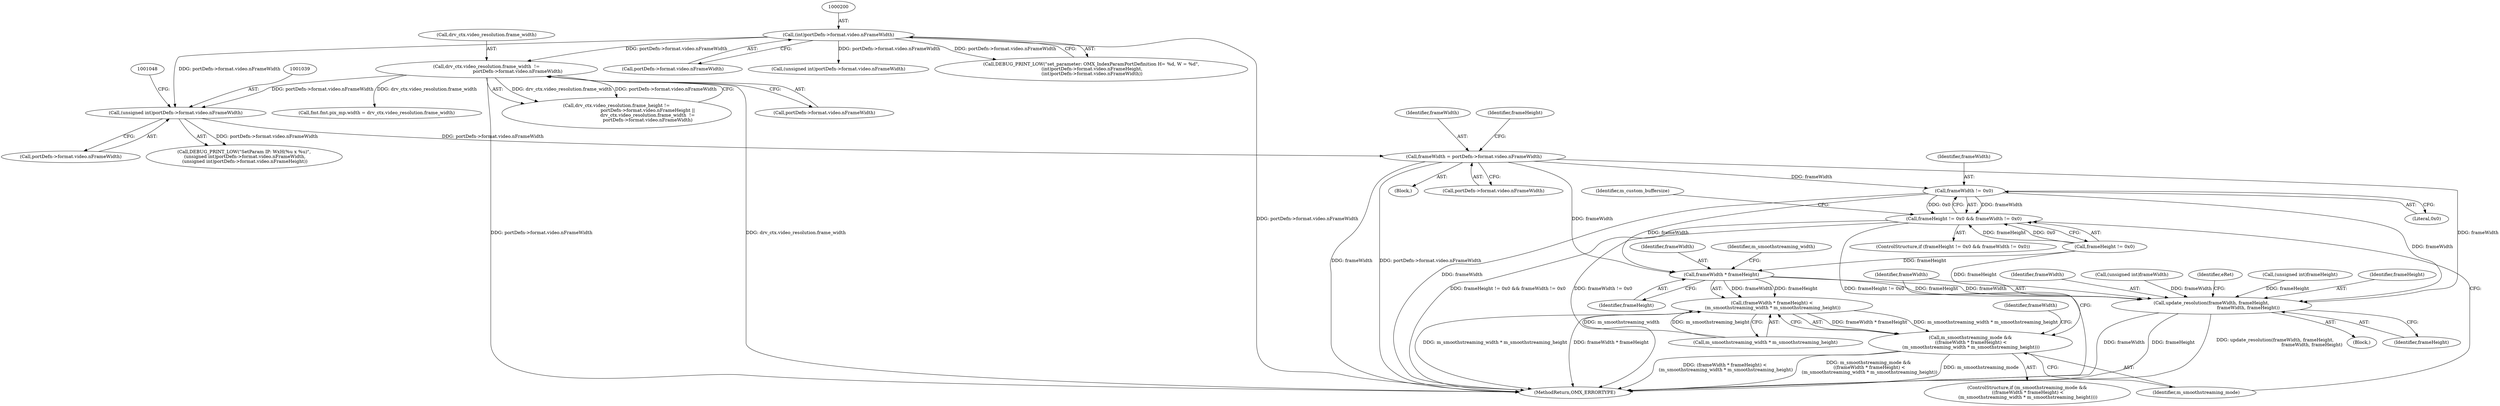 digraph "0_Android_46e305be6e670a5a0041b0b4861122a0f1aabefa_2@pointer" {
"1001060" [label="(Call,frameWidth = portDefn->format.video.nFrameWidth)"];
"1001038" [label="(Call,(unsigned int)portDefn->format.video.nFrameWidth)"];
"1000199" [label="(Call,(int)portDefn->format.video.nFrameWidth)"];
"1001022" [label="(Call,drv_ctx.video_resolution.frame_width  !=\n                                           portDefn->format.video.nFrameWidth)"];
"1001084" [label="(Call,frameWidth != 0x0)"];
"1001080" [label="(Call,frameHeight != 0x0 && frameWidth != 0x0)"];
"1001092" [label="(Call,frameWidth * frameHeight)"];
"1001091" [label="(Call,(frameWidth * frameHeight) <\n (m_smoothstreaming_width * m_smoothstreaming_height))"];
"1001089" [label="(Call,m_smoothstreaming_mode &&\n ((frameWidth * frameHeight) <\n (m_smoothstreaming_width * m_smoothstreaming_height)))"];
"1001113" [label="(Call,update_resolution(frameWidth, frameHeight,\n                                                   frameWidth, frameHeight))"];
"1001100" [label="(Identifier,frameWidth)"];
"1001094" [label="(Identifier,frameHeight)"];
"1001092" [label="(Call,frameWidth * frameHeight)"];
"1001087" [label="(Block,)"];
"1001081" [label="(Call,frameHeight != 0x0)"];
"1001089" [label="(Call,m_smoothstreaming_mode &&\n ((frameWidth * frameHeight) <\n (m_smoothstreaming_width * m_smoothstreaming_height)))"];
"1001116" [label="(Identifier,frameWidth)"];
"1001080" [label="(Call,frameHeight != 0x0 && frameWidth != 0x0)"];
"1001107" [label="(Call,(unsigned int)frameWidth)"];
"1001117" [label="(Identifier,frameHeight)"];
"1001114" [label="(Identifier,frameWidth)"];
"1001119" [label="(Identifier,eRet)"];
"1001061" [label="(Identifier,frameWidth)"];
"1001028" [label="(Call,portDefn->format.video.nFrameWidth)"];
"1001110" [label="(Call,(unsigned int)frameHeight)"];
"1001091" [label="(Call,(frameWidth * frameHeight) <\n (m_smoothstreaming_width * m_smoothstreaming_height))"];
"1001060" [label="(Call,frameWidth = portDefn->format.video.nFrameWidth)"];
"1001040" [label="(Call,portDefn->format.video.nFrameWidth)"];
"1001062" [label="(Call,portDefn->format.video.nFrameWidth)"];
"1001079" [label="(ControlStructure,if (frameHeight != 0x0 && frameWidth != 0x0))"];
"1000201" [label="(Call,portDefn->format.video.nFrameWidth)"];
"1000236" [label="(Call,(unsigned int)portDefn->format.video.nFrameWidth)"];
"1001038" [label="(Call,(unsigned int)portDefn->format.video.nFrameWidth)"];
"1001095" [label="(Call,m_smoothstreaming_width * m_smoothstreaming_height)"];
"1001008" [label="(Call,drv_ctx.video_resolution.frame_height !=\n                                           portDefn->format.video.nFrameHeight ||\n                                           drv_ctx.video_resolution.frame_width  !=\n                                           portDefn->format.video.nFrameWidth)"];
"1001096" [label="(Identifier,m_smoothstreaming_width)"];
"1001085" [label="(Identifier,frameWidth)"];
"1001113" [label="(Call,update_resolution(frameWidth, frameHeight,\n                                                   frameWidth, frameHeight))"];
"1001071" [label="(Identifier,frameHeight)"];
"1001088" [label="(ControlStructure,if (m_smoothstreaming_mode &&\n ((frameWidth * frameHeight) <\n (m_smoothstreaming_width * m_smoothstreaming_height))))"];
"1001023" [label="(Call,drv_ctx.video_resolution.frame_width)"];
"1001148" [label="(Call,fmt.fmt.pix_mp.width = drv_ctx.video_resolution.frame_width)"];
"1001090" [label="(Identifier,m_smoothstreaming_mode)"];
"1001086" [label="(Literal,0x0)"];
"1001218" [label="(Identifier,m_custom_buffersize)"];
"1001036" [label="(Call,DEBUG_PRINT_LOW(\"SetParam IP: WxH(%u x %u)\",\n (unsigned int)portDefn->format.video.nFrameWidth,\n (unsigned int)portDefn->format.video.nFrameHeight))"];
"1001115" [label="(Identifier,frameHeight)"];
"1000188" [label="(Call,DEBUG_PRINT_LOW(\"set_parameter: OMX_IndexParamPortDefinition H= %d, W = %d\",\n (int)portDefn->format.video.nFrameHeight,\n (int)portDefn->format.video.nFrameWidth))"];
"1001022" [label="(Call,drv_ctx.video_resolution.frame_width  !=\n                                           portDefn->format.video.nFrameWidth)"];
"1003158" [label="(MethodReturn,OMX_ERRORTYPE)"];
"1001035" [label="(Block,)"];
"1001093" [label="(Identifier,frameWidth)"];
"1000199" [label="(Call,(int)portDefn->format.video.nFrameWidth)"];
"1001084" [label="(Call,frameWidth != 0x0)"];
"1001060" -> "1001035"  [label="AST: "];
"1001060" -> "1001062"  [label="CFG: "];
"1001061" -> "1001060"  [label="AST: "];
"1001062" -> "1001060"  [label="AST: "];
"1001071" -> "1001060"  [label="CFG: "];
"1001060" -> "1003158"  [label="DDG: portDefn->format.video.nFrameWidth"];
"1001060" -> "1003158"  [label="DDG: frameWidth"];
"1001038" -> "1001060"  [label="DDG: portDefn->format.video.nFrameWidth"];
"1001060" -> "1001084"  [label="DDG: frameWidth"];
"1001060" -> "1001092"  [label="DDG: frameWidth"];
"1001060" -> "1001113"  [label="DDG: frameWidth"];
"1001038" -> "1001036"  [label="AST: "];
"1001038" -> "1001040"  [label="CFG: "];
"1001039" -> "1001038"  [label="AST: "];
"1001040" -> "1001038"  [label="AST: "];
"1001048" -> "1001038"  [label="CFG: "];
"1001038" -> "1001036"  [label="DDG: portDefn->format.video.nFrameWidth"];
"1000199" -> "1001038"  [label="DDG: portDefn->format.video.nFrameWidth"];
"1001022" -> "1001038"  [label="DDG: portDefn->format.video.nFrameWidth"];
"1000199" -> "1000188"  [label="AST: "];
"1000199" -> "1000201"  [label="CFG: "];
"1000200" -> "1000199"  [label="AST: "];
"1000201" -> "1000199"  [label="AST: "];
"1000188" -> "1000199"  [label="CFG: "];
"1000199" -> "1003158"  [label="DDG: portDefn->format.video.nFrameWidth"];
"1000199" -> "1000188"  [label="DDG: portDefn->format.video.nFrameWidth"];
"1000199" -> "1000236"  [label="DDG: portDefn->format.video.nFrameWidth"];
"1000199" -> "1001022"  [label="DDG: portDefn->format.video.nFrameWidth"];
"1001022" -> "1001008"  [label="AST: "];
"1001022" -> "1001028"  [label="CFG: "];
"1001023" -> "1001022"  [label="AST: "];
"1001028" -> "1001022"  [label="AST: "];
"1001008" -> "1001022"  [label="CFG: "];
"1001022" -> "1003158"  [label="DDG: portDefn->format.video.nFrameWidth"];
"1001022" -> "1003158"  [label="DDG: drv_ctx.video_resolution.frame_width"];
"1001022" -> "1001008"  [label="DDG: drv_ctx.video_resolution.frame_width"];
"1001022" -> "1001008"  [label="DDG: portDefn->format.video.nFrameWidth"];
"1001022" -> "1001148"  [label="DDG: drv_ctx.video_resolution.frame_width"];
"1001084" -> "1001080"  [label="AST: "];
"1001084" -> "1001086"  [label="CFG: "];
"1001085" -> "1001084"  [label="AST: "];
"1001086" -> "1001084"  [label="AST: "];
"1001080" -> "1001084"  [label="CFG: "];
"1001084" -> "1003158"  [label="DDG: frameWidth"];
"1001084" -> "1001080"  [label="DDG: frameWidth"];
"1001084" -> "1001080"  [label="DDG: 0x0"];
"1001084" -> "1001092"  [label="DDG: frameWidth"];
"1001084" -> "1001113"  [label="DDG: frameWidth"];
"1001080" -> "1001079"  [label="AST: "];
"1001080" -> "1001081"  [label="CFG: "];
"1001081" -> "1001080"  [label="AST: "];
"1001090" -> "1001080"  [label="CFG: "];
"1001218" -> "1001080"  [label="CFG: "];
"1001080" -> "1003158"  [label="DDG: frameHeight != 0x0 && frameWidth != 0x0"];
"1001080" -> "1003158"  [label="DDG: frameWidth != 0x0"];
"1001080" -> "1003158"  [label="DDG: frameHeight != 0x0"];
"1001081" -> "1001080"  [label="DDG: frameHeight"];
"1001081" -> "1001080"  [label="DDG: 0x0"];
"1001092" -> "1001091"  [label="AST: "];
"1001092" -> "1001094"  [label="CFG: "];
"1001093" -> "1001092"  [label="AST: "];
"1001094" -> "1001092"  [label="AST: "];
"1001096" -> "1001092"  [label="CFG: "];
"1001092" -> "1001091"  [label="DDG: frameWidth"];
"1001092" -> "1001091"  [label="DDG: frameHeight"];
"1001081" -> "1001092"  [label="DDG: frameHeight"];
"1001092" -> "1001113"  [label="DDG: frameWidth"];
"1001092" -> "1001113"  [label="DDG: frameHeight"];
"1001091" -> "1001089"  [label="AST: "];
"1001091" -> "1001095"  [label="CFG: "];
"1001095" -> "1001091"  [label="AST: "];
"1001089" -> "1001091"  [label="CFG: "];
"1001091" -> "1003158"  [label="DDG: frameWidth * frameHeight"];
"1001091" -> "1003158"  [label="DDG: m_smoothstreaming_width * m_smoothstreaming_height"];
"1001091" -> "1001089"  [label="DDG: frameWidth * frameHeight"];
"1001091" -> "1001089"  [label="DDG: m_smoothstreaming_width * m_smoothstreaming_height"];
"1001095" -> "1001091"  [label="DDG: m_smoothstreaming_width"];
"1001095" -> "1001091"  [label="DDG: m_smoothstreaming_height"];
"1001089" -> "1001088"  [label="AST: "];
"1001089" -> "1001090"  [label="CFG: "];
"1001090" -> "1001089"  [label="AST: "];
"1001100" -> "1001089"  [label="CFG: "];
"1001114" -> "1001089"  [label="CFG: "];
"1001089" -> "1003158"  [label="DDG: (frameWidth * frameHeight) <\n (m_smoothstreaming_width * m_smoothstreaming_height)"];
"1001089" -> "1003158"  [label="DDG: m_smoothstreaming_mode &&\n ((frameWidth * frameHeight) <\n (m_smoothstreaming_width * m_smoothstreaming_height))"];
"1001089" -> "1003158"  [label="DDG: m_smoothstreaming_mode"];
"1001113" -> "1001087"  [label="AST: "];
"1001113" -> "1001117"  [label="CFG: "];
"1001114" -> "1001113"  [label="AST: "];
"1001115" -> "1001113"  [label="AST: "];
"1001116" -> "1001113"  [label="AST: "];
"1001117" -> "1001113"  [label="AST: "];
"1001119" -> "1001113"  [label="CFG: "];
"1001113" -> "1003158"  [label="DDG: update_resolution(frameWidth, frameHeight,\n                                                   frameWidth, frameHeight)"];
"1001113" -> "1003158"  [label="DDG: frameWidth"];
"1001113" -> "1003158"  [label="DDG: frameHeight"];
"1001107" -> "1001113"  [label="DDG: frameWidth"];
"1001110" -> "1001113"  [label="DDG: frameHeight"];
"1001081" -> "1001113"  [label="DDG: frameHeight"];
}
